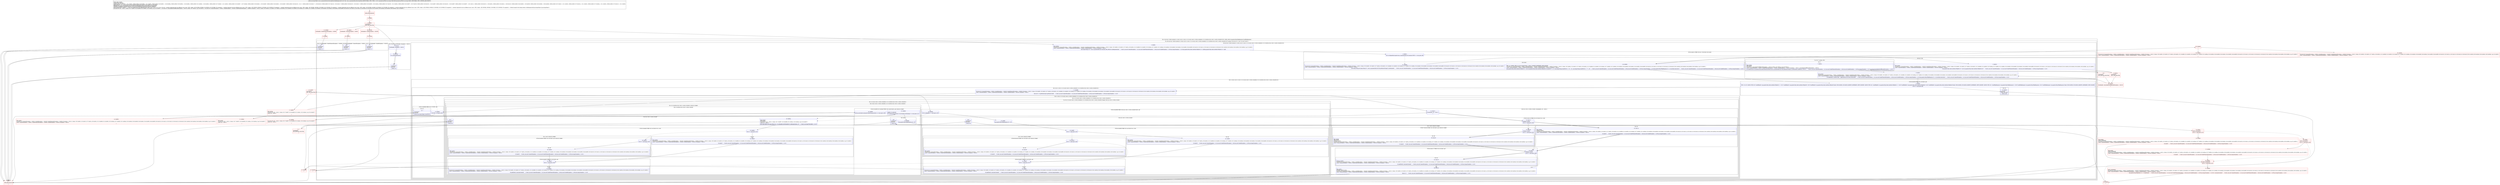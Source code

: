 digraph "CFG forcom.uc.paymentsdk.network.ApiTask.doInBackground([Ljava\/lang\/Void;)Ljava\/lang\/Object;" {
subgraph cluster_Region_1686203257 {
label = "R(1:(3:3|(3:5|(1:7)|8)(2:61|64)|(2:(1:10)|(2:12|(2:(1:15)|(1:(1:(2:(4:42|(1:44)(1:(1:50))|(1:46)|48)|(1:(2:(2:23|29)|(4:32|(1:34)(1:(1:40))|(1:36)|38))))))))))) | DECL_VAR: org.apache.http.HttpResponse localHttpResponse\l";
node [shape=record,color=blue];
subgraph cluster_TryCatchRegion_117023199 {
label = "Try: R(3:3|(3:5|(1:7)|8)(2:61|64)|(2:(1:10)|(2:12|(2:(1:15)|(1:(1:(2:(4:42|(1:44)(1:(1:50))|(1:46)|48)|(1:(2:(2:23|29)|(4:32|(1:34)(1:(1:40))|(1:36)|38)))))))))) catches: R(1:68), R(1:71), R(1:74), R(3:75|76|77)";
node [shape=record,color=blue];
subgraph cluster_Region_1333707654 {
label = "R(3:3|(3:5|(1:7)|8)(2:61|64)|(2:(1:10)|(2:12|(2:(1:15)|(1:(1:(2:(4:42|(1:44)(1:(1:50))|(1:46)|48)|(1:(2:(2:23|29)|(4:32|(1:34)(1:(1:40))|(1:36)|38))))))))))";
node [shape=record,color=blue];
Node_3 [shape=record,label="{3\:\ 0x0001|TRY_ENTER\lTryCatch #4 \{ConnectException \-\> 0x00c2, SocketException \-\> 0x0109, SocketTimeoutException \-\> 0x00e9, Exception \-\> 0x0121, blocks: (B:3:0x0001, B:5:0x0013, B:7:0x001e, B:8:0x002c, B:12:0x0086, B:14:0x0092, B:25:0x00ae, B:27:0x00b3, B:31:0x00be, B:34:0x00d4, B:36:0x00d9, B:40:0x00e5, B:44:0x00f4, B:46:0x00f9, B:50:0x0105, B:53:0x0114, B:55:0x0119, B:56:0x0120, B:58:0x012f, B:61:0x003d, B:63:0x004d, B:64:0x0064, B:65:0x006e), top: B:2:0x0001 \}\lCatch: ConnectException \-\> 0x00c2, SocketTimeoutException \-\> 0x00e9, SocketException \-\> 0x0109, Exception \-\> 0x0121\l|ljava.lang.String r10 = com.uc.paymentsdk.util.Constants.API_URLS[r14.mReuqestAction]     \/\/ Catch: java.net.ConnectException \-\> Lc2 java.net.SocketTimeoutException \-\> Le9 java.net.SocketException \-\> L109 java.lang.Exception \-\> L121lorg.apache.http.client.methods.HttpPost r4 = nulllorg.apache.http.client.methods.HttpGet r3 = nulll}"];
subgraph cluster_IfRegion_2036517177 {
label = "IF [B:4:0x0011] THEN: R(3:5|(1:7)|8) ELSE: R(2:61|64)";
node [shape=record,color=blue];
Node_4 [shape=record,label="{4\:\ 0x0011|lif (r14.httpmethod.equals(com.uc.paymentsdk.util.Constants.POST) == true) goto L90l}"];
subgraph cluster_Region_952730651 {
label = "R(3:5|(1:7)|8)";
node [shape=record,color=blue];
Node_5 [shape=record,label="{5\:\ 0x0013|TRY_LEAVE\lTryCatch #4 \{ConnectException \-\> 0x00c2, SocketException \-\> 0x0109, SocketTimeoutException \-\> 0x00e9, Exception \-\> 0x0121, blocks: (B:3:0x0001, B:5:0x0013, B:7:0x001e, B:8:0x002c, B:12:0x0086, B:14:0x0092, B:25:0x00ae, B:27:0x00b3, B:31:0x00be, B:34:0x00d4, B:36:0x00d9, B:40:0x00e5, B:44:0x00f4, B:46:0x00f9, B:50:0x0105, B:53:0x0114, B:55:0x0119, B:56:0x0120, B:58:0x012f, B:61:0x003d, B:63:0x004d, B:64:0x0064, B:65:0x006e), top: B:2:0x0001 \}\lCatch: ConnectException \-\> 0x00c2, SocketTimeoutException \-\> 0x00e9, SocketException \-\> 0x0109, Exception \-\> 0x0121\l|lorg.apache.http.client.methods.HttpPost r4 = new org.apache.http.client.methods.HttpPost(r10)     \/\/ Catch: java.net.ConnectException \-\> Lc2 java.net.SocketTimeoutException \-\> Le9 java.net.SocketException \-\> L109 java.lang.Exception \-\> L121l}"];
subgraph cluster_TryCatchRegion_787956880 {
label = "Try: R(1:7) catches: R(0)";
node [shape=record,color=blue];
subgraph cluster_Region_41118793 {
label = "R(1:7)";
node [shape=record,color=blue];
Node_7 [shape=record,label="{7\:\ 0x001e|TRY_ENTER\lTRY_LEAVE\lTryCatch #1 \{ArrayIndexOutOfBoundsException \-\> 0x0133, blocks: (B:7:0x001e), top: B:6:0x001e \}\lCatch: ConnectException \-\> 0x00c2, SocketTimeoutException \-\> 0x00e9, SocketException \-\> 0x0109, Exception \-\> 0x0121, ArrayIndexOutOfBoundsException \-\> 0x0133\l|lr4.setEntity(new org.apache.http.entity.ByteArrayEntity(com.uc.paymentsdk.util.Utils.getQueryString(r14.mParameter).getBytes(\"UTF\-8\")))     \/\/ Catch: java.net.ConnectException \-\> Lc2 java.net.SocketTimeoutException \-\> Le9 java.net.SocketException \-\> L109 java.lang.Exception \-\> L121 java.lang.ArrayIndexOutOfBoundsException \-\> L133l}"];
}
subgraph cluster_Region_1103243412 {
label = "R(0) | ExcHandler: ArrayIndexOutOfBoundsException \-\> 0x0133\l";
node [shape=record,color=blue];
}
}
Node_8 [shape=record,label="{8\:\ 0x002c|TRY_ENTER\lTryCatch #4 \{ConnectException \-\> 0x00c2, SocketException \-\> 0x0109, SocketTimeoutException \-\> 0x00e9, Exception \-\> 0x0121, blocks: (B:3:0x0001, B:5:0x0013, B:7:0x001e, B:8:0x002c, B:12:0x0086, B:14:0x0092, B:25:0x00ae, B:27:0x00b3, B:31:0x00be, B:34:0x00d4, B:36:0x00d9, B:40:0x00e5, B:44:0x00f4, B:46:0x00f9, B:50:0x0105, B:53:0x0114, B:55:0x0119, B:56:0x0120, B:58:0x012f, B:61:0x003d, B:63:0x004d, B:64:0x0064, B:65:0x006e), top: B:2:0x0001 \}\lCatch: ConnectException \-\> 0x00c2, SocketTimeoutException \-\> 0x00e9, SocketException \-\> 0x0109, Exception \-\> 0x0121\l|lr4.addHeader(\"Content\-Type\", \"application\/x\-www\-form\-urlencoded\")     \/\/ Catch: java.net.ConnectException \-\> Lc2 java.net.SocketTimeoutException \-\> Le9 java.net.SocketException \-\> L109 java.lang.Exception \-\> L121lorg.apache.http.HttpResponse r5 = r14.mClient.execute(r4)     \/\/ Catch: java.net.ConnectException \-\> Lc2 java.net.SocketTimeoutException \-\> Le9 java.net.SocketException \-\> L109 java.lang.Exception \-\> L121l}"];
}
subgraph cluster_Region_163249339 {
label = "R(2:61|64)";
node [shape=record,color=blue];
Node_61 [shape=record,label="{61\:\ 0x003d|TryCatch #4 \{ConnectException \-\> 0x00c2, SocketException \-\> 0x0109, SocketTimeoutException \-\> 0x00e9, Exception \-\> 0x0121, blocks: (B:3:0x0001, B:5:0x0013, B:7:0x001e, B:8:0x002c, B:12:0x0086, B:14:0x0092, B:25:0x00ae, B:27:0x00b3, B:31:0x00be, B:34:0x00d4, B:36:0x00d9, B:40:0x00e5, B:44:0x00f4, B:46:0x00f9, B:50:0x0105, B:53:0x0114, B:55:0x0119, B:56:0x0120, B:58:0x012f, B:61:0x003d, B:63:0x004d, B:64:0x0064, B:65:0x006e), top: B:2:0x0001 \}\lCatch: ConnectException \-\> 0x00c2, SocketTimeoutException \-\> 0x00e9, SocketException \-\> 0x0109, Exception \-\> 0x0121\l|ljava.lang.String java.lang.String r9 = com.uc.paymentsdk.util.Utils.getQueryString(r14.mParameter)     \/\/ Catch: java.net.ConnectException \-\> Lc2 java.net.SocketTimeoutException \-\> Le9 java.net.SocketException \-\> L109 java.lang.Exception \-\> L121l}"];
Node_64 [shape=record,label="{64\:\ 0x0064|PHI: r11l  0x0064: PHI (r11v19 java.lang.String) =  binds: [] A[DONT_GENERATE, DONT_INLINE]\lTryCatch #4 \{ConnectException \-\> 0x00c2, SocketException \-\> 0x0109, SocketTimeoutException \-\> 0x00e9, Exception \-\> 0x0121, blocks: (B:3:0x0001, B:5:0x0013, B:7:0x001e, B:8:0x002c, B:12:0x0086, B:14:0x0092, B:25:0x00ae, B:27:0x00b3, B:31:0x00be, B:34:0x00d4, B:36:0x00d9, B:40:0x00e5, B:44:0x00f4, B:46:0x00f9, B:50:0x0105, B:53:0x0114, B:55:0x0119, B:56:0x0120, B:58:0x012f, B:61:0x003d, B:63:0x004d, B:64:0x0064, B:65:0x006e), top: B:2:0x0001 \}\lCatch: ConnectException \-\> 0x00c2, SocketTimeoutException \-\> 0x00e9, SocketException \-\> 0x0109, Exception \-\> 0x0121\l|lorg.apache.http.client.methods.HttpGet r3 = new org.apache.http.client.methods.HttpGet(r10.indexOf(\"?\") \> 0 ? java.lang.String.valueOf(r10) + \"&\" + r9 : java.lang.String.valueOf(r10) + \"?\" + r9)     \/\/ Catch: java.net.ConnectException \-\> Lc2 java.net.SocketTimeoutException \-\> Le9 java.net.SocketException \-\> L109 java.lang.Exception \-\> L121lorg.apache.http.HttpResponse r5 = r14.mClient.execute(r3)     \/\/ Catch: java.net.ConnectException \-\> Lc2 java.net.SocketTimeoutException \-\> Le9 java.net.SocketException \-\> L109 java.lang.Exception \-\> L121l}"];
}
}
subgraph cluster_Region_176066090 {
label = "R(2:(1:10)|(2:12|(2:(1:15)|(1:(1:(2:(4:42|(1:44)(1:(1:50))|(1:46)|48)|(1:(2:(2:23|29)|(4:32|(1:34)(1:(1:40))|(1:36)|38)))))))))";
node [shape=record,color=blue];
subgraph cluster_IfRegion_1706730845 {
label = "IF [B:9:0x0039] THEN: R(1:10) ELSE: null";
node [shape=record,color=blue];
Node_9 [shape=record,label="{9\:\ 0x0039|PHI: r3 r4 r5l  0x0039: PHI (r3v2 'localHttpGet' org.apache.http.client.methods.HttpGet) = l  (r3v1 'localHttpGet' org.apache.http.client.methods.HttpGet)l  (r3v0 'localHttpGet' org.apache.http.client.methods.HttpGet)l binds: [B:64:0x0064, B:8:0x002c] A[DONT_GENERATE, DONT_INLINE]l  0x0039: PHI (r4v1 'localHttpPost' org.apache.http.client.methods.HttpPost) = l  (r4v0 'localHttpPost' org.apache.http.client.methods.HttpPost)l  (r4v2 'localHttpPost' org.apache.http.client.methods.HttpPost)l binds: [B:64:0x0064, B:8:0x002c] A[DONT_GENERATE, DONT_INLINE]l  0x0039: PHI (r5v1 'localHttpResponse' org.apache.http.HttpResponse) = (r5v0 'localHttpResponse' org.apache.http.HttpResponse), (r5v2 'localHttpResponse' org.apache.http.HttpResponse) binds: [B:64:0x0064, B:8:0x002c] A[DONT_GENERATE, DONT_INLINE]\l|lif (r5 == null) goto L94l}"];
subgraph cluster_Region_1904062142 {
label = "R(1:10)";
node [shape=record,color=blue];
Node_10 [shape=record,label="{10\:\ 0x003b|RETURN\lORIG_RETURN\l|lreturn nulll}"];
}
}
subgraph cluster_Region_1521611809 {
label = "R(2:12|(2:(1:15)|(1:(1:(2:(4:42|(1:44)(1:(1:50))|(1:46)|48)|(1:(2:(2:23|29)|(4:32|(1:34)(1:(1:40))|(1:36)|38))))))))";
node [shape=record,color=blue];
Node_12 [shape=record,label="{12\:\ 0x0086|TryCatch #4 \{ConnectException \-\> 0x00c2, SocketException \-\> 0x0109, SocketTimeoutException \-\> 0x00e9, Exception \-\> 0x0121, blocks: (B:3:0x0001, B:5:0x0013, B:7:0x001e, B:8:0x002c, B:12:0x0086, B:14:0x0092, B:25:0x00ae, B:27:0x00b3, B:31:0x00be, B:34:0x00d4, B:36:0x00d9, B:40:0x00e5, B:44:0x00f4, B:46:0x00f9, B:50:0x0105, B:53:0x0114, B:55:0x0119, B:56:0x0120, B:58:0x012f, B:61:0x003d, B:63:0x004d, B:64:0x0064, B:65:0x006e), top: B:2:0x0001 \}\lCatch: ConnectException \-\> 0x00c2, SocketTimeoutException \-\> 0x00e9, SocketException \-\> 0x0109, Exception \-\> 0x0121\l|lint int r0 = r5.getStatusLine().getStatusCode()     \/\/ Catch: java.net.ConnectException \-\> Lc2 java.net.SocketTimeoutException \-\> Le9 java.net.SocketException \-\> L109 java.lang.Exception \-\> L121l}"];
subgraph cluster_Region_564903565 {
label = "R(2:(1:15)|(1:(1:(2:(4:42|(1:44)(1:(1:50))|(1:46)|48)|(1:(2:(2:23|29)|(4:32|(1:34)(1:(1:40))|(1:36)|38)))))))";
node [shape=record,color=blue];
subgraph cluster_IfRegion_77346028 {
label = "IF [B:13:0x0090] THEN: R(1:15) ELSE: null";
node [shape=record,color=blue];
Node_13 [shape=record,label="{13\:\ 0x0090|lif (200 != r0) goto L103l}"];
subgraph cluster_Region_1920798033 {
label = "R(1:15)";
node [shape=record,color=blue];
Node_15 [shape=record,label="{15\:\ ?|SYNTHETIC\lRETURN\l|lreturn java.lang.Integer.valueOf(r0)l}"];
}
}
subgraph cluster_Region_1599765324 {
label = "R(1:(1:(2:(4:42|(1:44)(1:(1:50))|(1:46)|48)|(1:(2:(2:23|29)|(4:32|(1:34)(1:(1:40))|(1:36)|38))))))";
node [shape=record,color=blue];
subgraph cluster_TryCatchRegion_1878699447 {
label = "Try: R(1:(2:(4:42|(1:44)(1:(1:50))|(1:46)|48)|(1:(2:(2:23|29)|(4:32|(1:34)(1:(1:40))|(1:36)|38))))) finally: R(4:51|(1:53)(1:(1:58))|(1:55)|56)";
node [shape=record,color=blue];
subgraph cluster_Region_1945040552 {
label = "R(1:(2:(4:42|(1:44)(1:(1:50))|(1:46)|48)|(1:(2:(2:23|29)|(4:32|(1:34)(1:(1:40))|(1:36)|38)))))";
node [shape=record,color=blue];
subgraph cluster_Region_256733582 {
label = "R(2:(4:42|(1:44)(1:(1:50))|(1:46)|48)|(1:(2:(2:23|29)|(4:32|(1:34)(1:(1:40))|(1:36)|38))))";
node [shape=record,color=blue];
subgraph cluster_IfRegion_54655792 {
label = "IF [B:18:0x0099] THEN: R(4:42|(1:44)(1:(1:50))|(1:46)|48) ELSE: null";
node [shape=record,color=blue];
Node_18 [shape=record,label="{18\:\ 0x0099|lif (r14.mHandler == null) goto L133l}"];
subgraph cluster_Region_552277501 {
label = "R(4:42|(1:44)(1:(1:50))|(1:46)|48)";
node [shape=record,color=blue];
Node_42 [shape=record,label="{42\:\ 0x00f1|lorg.apache.http.HttpResponse r6 = r5l}"];
subgraph cluster_IfRegion_879826286 {
label = "IF [B:43:0x00f2] THEN: R(1:44) ELSE: R(1:(1:50))";
node [shape=record,color=blue];
Node_43 [shape=record,label="{43\:\ 0x00f2|lif (r4 != null) goto L135l}"];
subgraph cluster_Region_220889749 {
label = "R(1:44)";
node [shape=record,color=blue];
Node_44 [shape=record,label="{44\:\ 0x00f4|TRY_ENTER\lTryCatch #4 \{ConnectException \-\> 0x00c2, SocketException \-\> 0x0109, SocketTimeoutException \-\> 0x00e9, Exception \-\> 0x0121, blocks: (B:3:0x0001, B:5:0x0013, B:7:0x001e, B:8:0x002c, B:12:0x0086, B:14:0x0092, B:25:0x00ae, B:27:0x00b3, B:31:0x00be, B:34:0x00d4, B:36:0x00d9, B:40:0x00e5, B:44:0x00f4, B:46:0x00f9, B:50:0x0105, B:53:0x0114, B:55:0x0119, B:56:0x0120, B:58:0x012f, B:61:0x003d, B:63:0x004d, B:64:0x0064, B:65:0x006e), top: B:2:0x0001 \}\lCatch: ConnectException \-\> 0x00c2, SocketTimeoutException \-\> 0x00e9, SocketException \-\> 0x0109, Exception \-\> 0x0121\l|lr4.abort()     \/\/ Catch: java.net.ConnectException \-\> Lc2 java.net.SocketTimeoutException \-\> Le9 java.net.SocketException \-\> L109 java.lang.Exception \-\> L121l}"];
}
subgraph cluster_Region_963410426 {
label = "R(1:(1:50)) | ELSE_IF_CHAIN\l";
node [shape=record,color=blue];
subgraph cluster_IfRegion_390495851 {
label = "IF [B:49:0x0103] THEN: R(1:50) ELSE: null | ELSE_IF_CHAIN\l";
node [shape=record,color=blue];
Node_49 [shape=record,label="{49\:\ 0x0103|lif (r3 != null) goto L140l}"];
subgraph cluster_Region_188978241 {
label = "R(1:50)";
node [shape=record,color=blue];
Node_50 [shape=record,label="{50\:\ 0x0105|TRY_LEAVE\lTryCatch #4 \{ConnectException \-\> 0x00c2, SocketException \-\> 0x0109, SocketTimeoutException \-\> 0x00e9, Exception \-\> 0x0121, blocks: (B:3:0x0001, B:5:0x0013, B:7:0x001e, B:8:0x002c, B:12:0x0086, B:14:0x0092, B:25:0x00ae, B:27:0x00b3, B:31:0x00be, B:34:0x00d4, B:36:0x00d9, B:40:0x00e5, B:44:0x00f4, B:46:0x00f9, B:50:0x0105, B:53:0x0114, B:55:0x0119, B:56:0x0120, B:58:0x012f, B:61:0x003d, B:63:0x004d, B:64:0x0064, B:65:0x006e), top: B:2:0x0001 \}\lCatch: ConnectException \-\> 0x00c2, SocketTimeoutException \-\> 0x00e9, SocketException \-\> 0x0109, Exception \-\> 0x0121\l|lr3.abort()     \/\/ Catch: java.net.ConnectException \-\> Lc2 java.net.SocketTimeoutException \-\> Le9 java.net.SocketException \-\> L109 java.lang.Exception \-\> L121l}"];
}
}
}
}
subgraph cluster_IfRegion_1026786249 {
label = "IF [B:45:0x00f7] THEN: R(1:46) ELSE: null";
node [shape=record,color=blue];
Node_45 [shape=record,label="{45\:\ 0x00f7|lif (r5 != null) goto L137l}"];
subgraph cluster_Region_1494635744 {
label = "R(1:46)";
node [shape=record,color=blue];
Node_46 [shape=record,label="{46\:\ 0x00f9|TryCatch #4 \{ConnectException \-\> 0x00c2, SocketException \-\> 0x0109, SocketTimeoutException \-\> 0x00e9, Exception \-\> 0x0121, blocks: (B:3:0x0001, B:5:0x0013, B:7:0x001e, B:8:0x002c, B:12:0x0086, B:14:0x0092, B:25:0x00ae, B:27:0x00b3, B:31:0x00be, B:34:0x00d4, B:36:0x00d9, B:40:0x00e5, B:44:0x00f4, B:46:0x00f9, B:50:0x0105, B:53:0x0114, B:55:0x0119, B:56:0x0120, B:58:0x012f, B:61:0x003d, B:63:0x004d, B:64:0x0064, B:65:0x006e), top: B:2:0x0001 \}\lCatch: ConnectException \-\> 0x00c2, SocketTimeoutException \-\> 0x00e9, SocketException \-\> 0x0109, Exception \-\> 0x0121\l|lr5.getEntity().consumeContent()     \/\/ Catch: java.net.ConnectException \-\> Lc2 java.net.SocketTimeoutException \-\> Le9 java.net.SocketException \-\> L109 java.lang.Exception \-\> L121l}"];
}
}
Node_48 [shape=record,label="{48\:\ ?|SYNTHETIC\lRETURN\l|lreturn r6l}"];
}
}
subgraph cluster_Region_1434631305 {
label = "R(1:(2:(2:23|29)|(4:32|(1:34)(1:(1:40))|(1:36)|38))) | ELSE_IF_CHAIN\l";
node [shape=record,color=blue];
subgraph cluster_Region_268156010 {
label = "R(2:(2:23|29)|(4:32|(1:34)(1:(1:40))|(1:36)|38))";
node [shape=record,color=blue];
subgraph cluster_IfRegion_787958679 {
label = "IF [B:20:0x009f, B:22:0x00a9] THEN: R(2:23|29) ELSE: null | ELSE_IF_CHAIN\l";
node [shape=record,color=blue];
Node_20 [shape=record,label="{20\:\ 0x009f|lif ((r14.mContext instanceof android.app.Activity) == true) goto L109l}"];
Node_22 [shape=record,label="{22\:\ 0x00a9|ADDED_TO_REGION\l|lif (((android.app.Activity) r14.mContext).isFinishing() == true) goto L111l}"];
subgraph cluster_Region_275811360 {
label = "R(2:23|29)";
node [shape=record,color=blue];
Node_23 [shape=record,label="{23\:\ 0x00ab|lorg.apache.http.HttpResponse r6 = r5l}"];
Node_29 [shape=record,label="{29\:\ ?|SYNTHETIC\lRETURN\l|lreturn r6l}"];
}
}
subgraph cluster_Region_1966009661 {
label = "R(4:32|(1:34)(1:(1:40))|(1:36)|38)";
node [shape=record,color=blue];
Node_32 [shape=record,label="{32\:\ 0x00ca|TRY_ENTER\lTRY_LEAVE\lTryCatch #0 \{all \-\> 0x0111, blocks: (B:17:0x0097, B:19:0x009b, B:21:0x00a1, B:32:0x00ca), top: B:16:0x0097 \}\lCatch: all \-\> 0x0111\l|ljava.lang.Object java.lang.Object r6 = r14.mHandler.onPreHandle(r14.mReuqestAction, r5)     \/\/ Catch: java.lang.Throwable \-\> L111l}"];
subgraph cluster_IfRegion_2042050167 {
label = "IF [B:33:0x00d2] THEN: R(1:34) ELSE: R(1:(1:40))";
node [shape=record,color=blue];
Node_33 [shape=record,label="{33\:\ 0x00d2|lif (r4 != null) goto L124l}"];
subgraph cluster_Region_666256094 {
label = "R(1:34)";
node [shape=record,color=blue];
Node_34 [shape=record,label="{34\:\ 0x00d4|TRY_ENTER\lTryCatch #4 \{ConnectException \-\> 0x00c2, SocketException \-\> 0x0109, SocketTimeoutException \-\> 0x00e9, Exception \-\> 0x0121, blocks: (B:3:0x0001, B:5:0x0013, B:7:0x001e, B:8:0x002c, B:12:0x0086, B:14:0x0092, B:25:0x00ae, B:27:0x00b3, B:31:0x00be, B:34:0x00d4, B:36:0x00d9, B:40:0x00e5, B:44:0x00f4, B:46:0x00f9, B:50:0x0105, B:53:0x0114, B:55:0x0119, B:56:0x0120, B:58:0x012f, B:61:0x003d, B:63:0x004d, B:64:0x0064, B:65:0x006e), top: B:2:0x0001 \}\lCatch: ConnectException \-\> 0x00c2, SocketTimeoutException \-\> 0x00e9, SocketException \-\> 0x0109, Exception \-\> 0x0121\l|lr4.abort()     \/\/ Catch: java.net.ConnectException \-\> Lc2 java.net.SocketTimeoutException \-\> Le9 java.net.SocketException \-\> L109 java.lang.Exception \-\> L121l}"];
}
subgraph cluster_Region_1169013757 {
label = "R(1:(1:40)) | ELSE_IF_CHAIN\l";
node [shape=record,color=blue];
subgraph cluster_IfRegion_1987971841 {
label = "IF [B:39:0x00e3] THEN: R(1:40) ELSE: null | ELSE_IF_CHAIN\l";
node [shape=record,color=blue];
Node_39 [shape=record,label="{39\:\ 0x00e3|lif (r3 != null) goto L129l}"];
subgraph cluster_Region_1878401187 {
label = "R(1:40)";
node [shape=record,color=blue];
Node_40 [shape=record,label="{40\:\ 0x00e5|TRY_LEAVE\lTryCatch #4 \{ConnectException \-\> 0x00c2, SocketException \-\> 0x0109, SocketTimeoutException \-\> 0x00e9, Exception \-\> 0x0121, blocks: (B:3:0x0001, B:5:0x0013, B:7:0x001e, B:8:0x002c, B:12:0x0086, B:14:0x0092, B:25:0x00ae, B:27:0x00b3, B:31:0x00be, B:34:0x00d4, B:36:0x00d9, B:40:0x00e5, B:44:0x00f4, B:46:0x00f9, B:50:0x0105, B:53:0x0114, B:55:0x0119, B:56:0x0120, B:58:0x012f, B:61:0x003d, B:63:0x004d, B:64:0x0064, B:65:0x006e), top: B:2:0x0001 \}\lCatch: ConnectException \-\> 0x00c2, SocketTimeoutException \-\> 0x00e9, SocketException \-\> 0x0109, Exception \-\> 0x0121\l|lr3.abort()     \/\/ Catch: java.net.ConnectException \-\> Lc2 java.net.SocketTimeoutException \-\> Le9 java.net.SocketException \-\> L109 java.lang.Exception \-\> L121l}"];
}
}
}
}
subgraph cluster_IfRegion_93004085 {
label = "IF [B:35:0x00d7] THEN: R(1:36) ELSE: null";
node [shape=record,color=blue];
Node_35 [shape=record,label="{35\:\ 0x00d7|lif (r5 != null) goto L126l}"];
subgraph cluster_Region_1472320770 {
label = "R(1:36)";
node [shape=record,color=blue];
Node_36 [shape=record,label="{36\:\ 0x00d9|TryCatch #4 \{ConnectException \-\> 0x00c2, SocketException \-\> 0x0109, SocketTimeoutException \-\> 0x00e9, Exception \-\> 0x0121, blocks: (B:3:0x0001, B:5:0x0013, B:7:0x001e, B:8:0x002c, B:12:0x0086, B:14:0x0092, B:25:0x00ae, B:27:0x00b3, B:31:0x00be, B:34:0x00d4, B:36:0x00d9, B:40:0x00e5, B:44:0x00f4, B:46:0x00f9, B:50:0x0105, B:53:0x0114, B:55:0x0119, B:56:0x0120, B:58:0x012f, B:61:0x003d, B:63:0x004d, B:64:0x0064, B:65:0x006e), top: B:2:0x0001 \}\lCatch: ConnectException \-\> 0x00c2, SocketTimeoutException \-\> 0x00e9, SocketException \-\> 0x0109, Exception \-\> 0x0121\l|lr5.getEntity().consumeContent()     \/\/ Catch: java.net.ConnectException \-\> Lc2 java.net.SocketTimeoutException \-\> Le9 java.net.SocketException \-\> L109 java.lang.Exception \-\> L121l}"];
}
}
Node_38 [shape=record,label="{38\:\ ?|SYNTHETIC\lRETURN\l|lreturn r6l}"];
}
}
}
}
}
subgraph cluster_Region_1132365726 {
label = "R(4:51|(1:53)(1:(1:58))|(1:55)|56) | ExcHandler: all \-\> 0x0111\l";
node [shape=record,color=blue];
Node_51 [shape=record,label="{51\:\ 0x0111|ExcHandler: all \-\> 0x0111\l|l}"];
subgraph cluster_IfRegion_466680099 {
label = "IF [B:52:0x0112] THEN: R(1:53) ELSE: R(1:(1:58))";
node [shape=record,color=blue];
Node_52 [shape=record,label="{52\:\ 0x0112|FINALLY_INSNS\l|lif (r4 != null) goto L146l}"];
subgraph cluster_Region_1119354598 {
label = "R(1:53)";
node [shape=record,color=blue];
Node_53 [shape=record,label="{53\:\ 0x0114|TRY_ENTER\lFINALLY_INSNS\lTryCatch #4 \{ConnectException \-\> 0x00c2, SocketException \-\> 0x0109, SocketTimeoutException \-\> 0x00e9, Exception \-\> 0x0121, blocks: (B:3:0x0001, B:5:0x0013, B:7:0x001e, B:8:0x002c, B:12:0x0086, B:14:0x0092, B:25:0x00ae, B:27:0x00b3, B:31:0x00be, B:34:0x00d4, B:36:0x00d9, B:40:0x00e5, B:44:0x00f4, B:46:0x00f9, B:50:0x0105, B:53:0x0114, B:55:0x0119, B:56:0x0120, B:58:0x012f, B:61:0x003d, B:63:0x004d, B:64:0x0064, B:65:0x006e), top: B:2:0x0001 \}\lCatch: ConnectException \-\> 0x00c2, SocketTimeoutException \-\> 0x00e9, SocketException \-\> 0x0109, Exception \-\> 0x0121\l|lr4.abort()     \/\/ Catch: java.net.ConnectException \-\> Lc2 java.net.SocketTimeoutException \-\> Le9 java.net.SocketException \-\> L109 java.lang.Exception \-\> L121l}"];
}
subgraph cluster_Region_1797566047 {
label = "R(1:(1:58)) | ELSE_IF_CHAIN\l";
node [shape=record,color=blue];
subgraph cluster_IfRegion_1273478672 {
label = "IF [B:57:0x012d] THEN: R(1:58) ELSE: null | ELSE_IF_CHAIN\l";
node [shape=record,color=blue];
Node_57 [shape=record,label="{57\:\ 0x012d|FINALLY_INSNS\l|lif (r3 != null) goto L153l}"];
subgraph cluster_Region_1553062577 {
label = "R(1:58)";
node [shape=record,color=blue];
Node_58 [shape=record,label="{58\:\ 0x012f|TRY_ENTER\lTRY_LEAVE\lFINALLY_INSNS\lTryCatch #4 \{ConnectException \-\> 0x00c2, SocketException \-\> 0x0109, SocketTimeoutException \-\> 0x00e9, Exception \-\> 0x0121, blocks: (B:3:0x0001, B:5:0x0013, B:7:0x001e, B:8:0x002c, B:12:0x0086, B:14:0x0092, B:25:0x00ae, B:27:0x00b3, B:31:0x00be, B:34:0x00d4, B:36:0x00d9, B:40:0x00e5, B:44:0x00f4, B:46:0x00f9, B:50:0x0105, B:53:0x0114, B:55:0x0119, B:56:0x0120, B:58:0x012f, B:61:0x003d, B:63:0x004d, B:64:0x0064, B:65:0x006e), top: B:2:0x0001 \}\lCatch: ConnectException \-\> 0x00c2, SocketTimeoutException \-\> 0x00e9, SocketException \-\> 0x0109, Exception \-\> 0x0121\l|lr3.abort()     \/\/ Catch: java.net.ConnectException \-\> Lc2 java.net.SocketTimeoutException \-\> Le9 java.net.SocketException \-\> L109 java.lang.Exception \-\> L121l}"];
}
}
}
}
subgraph cluster_IfRegion_939174023 {
label = "IF [B:54:0x0117] THEN: R(1:55) ELSE: null";
node [shape=record,color=blue];
Node_54 [shape=record,label="{54\:\ 0x0117|FINALLY_INSNS\l|lif (r5 != null) goto L148l}"];
subgraph cluster_Region_1858732735 {
label = "R(1:55)";
node [shape=record,color=blue];
Node_55 [shape=record,label="{55\:\ 0x0119|FINALLY_INSNS\lTryCatch #4 \{ConnectException \-\> 0x00c2, SocketException \-\> 0x0109, SocketTimeoutException \-\> 0x00e9, Exception \-\> 0x0121, blocks: (B:3:0x0001, B:5:0x0013, B:7:0x001e, B:8:0x002c, B:12:0x0086, B:14:0x0092, B:25:0x00ae, B:27:0x00b3, B:31:0x00be, B:34:0x00d4, B:36:0x00d9, B:40:0x00e5, B:44:0x00f4, B:46:0x00f9, B:50:0x0105, B:53:0x0114, B:55:0x0119, B:56:0x0120, B:58:0x012f, B:61:0x003d, B:63:0x004d, B:64:0x0064, B:65:0x006e), top: B:2:0x0001 \}\lCatch: ConnectException \-\> 0x00c2, SocketTimeoutException \-\> 0x00e9, SocketException \-\> 0x0109, Exception \-\> 0x0121\l|lr5.getEntity().consumeContent()     \/\/ Catch: java.net.ConnectException \-\> Lc2 java.net.SocketTimeoutException \-\> Le9 java.net.SocketException \-\> L109 java.lang.Exception \-\> L121l}"];
}
}
Node_56 [shape=record,label="{56\:\ 0x0120|TRY_LEAVE\lIGNORE_THROW_SPLIT\lTryCatch #4 \{ConnectException \-\> 0x00c2, SocketException \-\> 0x0109, SocketTimeoutException \-\> 0x00e9, Exception \-\> 0x0121, blocks: (B:3:0x0001, B:5:0x0013, B:7:0x001e, B:8:0x002c, B:12:0x0086, B:14:0x0092, B:25:0x00ae, B:27:0x00b3, B:31:0x00be, B:34:0x00d4, B:36:0x00d9, B:40:0x00e5, B:44:0x00f4, B:46:0x00f9, B:50:0x0105, B:53:0x0114, B:55:0x0119, B:56:0x0120, B:58:0x012f, B:61:0x003d, B:63:0x004d, B:64:0x0064, B:65:0x006e), top: B:2:0x0001 \}\lCatch: ConnectException \-\> 0x00c2, SocketTimeoutException \-\> 0x00e9, SocketException \-\> 0x0109, Exception \-\> 0x0121\l|lthrow r11     \/\/ Catch: java.net.ConnectException \-\> Lc2 java.net.SocketTimeoutException \-\> Le9 java.net.SocketException \-\> L109 java.lang.Exception \-\> L121l}"];
}
}
}
}
}
}
}
subgraph cluster_Region_1497315983 {
label = "R(1:68) | ExcHandler: ConnectException \-\> 0x00c2\l";
node [shape=record,color=blue];
Node_68 [shape=record,label="{68\:\ ?|SYNTHETIC\lRETURN\l|lreturn \-1l}"];
}
subgraph cluster_Region_388440481 {
label = "R(1:71) | ExcHandler: SocketException \-\> 0x0109\l";
node [shape=record,color=blue];
Node_71 [shape=record,label="{71\:\ ?|SYNTHETIC\lRETURN\l|lreturn \-1l}"];
}
subgraph cluster_Region_1971002706 {
label = "R(1:74) | ExcHandler: SocketTimeoutException \-\> 0x00e9\l";
node [shape=record,color=blue];
Node_74 [shape=record,label="{74\:\ ?|SYNTHETIC\lRETURN\l|lreturn \-1l}"];
}
subgraph cluster_Region_1268397752 {
label = "R(3:75|76|77) | ExcHandler: Exception \-\> 0x0121\l";
node [shape=record,color=blue];
Node_75 [shape=record,label="{75\:\ 0x0121|ExcHandler: Exception \-\> 0x0121\l|l}"];
Node_76 [shape=record,label="{76\:\ 0x0122|lr11.printStackTrace()l}"];
Node_77 [shape=record,label="{77\:\ ?|SYNTHETIC\lRETURN\l|lreturn \-3l}"];
}
}
}
subgraph cluster_Region_1497315983 {
label = "R(1:68) | ExcHandler: ConnectException \-\> 0x00c2\l";
node [shape=record,color=blue];
Node_68 [shape=record,label="{68\:\ ?|SYNTHETIC\lRETURN\l|lreturn \-1l}"];
}
subgraph cluster_Region_1971002706 {
label = "R(1:74) | ExcHandler: SocketTimeoutException \-\> 0x00e9\l";
node [shape=record,color=blue];
Node_74 [shape=record,label="{74\:\ ?|SYNTHETIC\lRETURN\l|lreturn \-1l}"];
}
subgraph cluster_Region_388440481 {
label = "R(1:71) | ExcHandler: SocketException \-\> 0x0109\l";
node [shape=record,color=blue];
Node_71 [shape=record,label="{71\:\ ?|SYNTHETIC\lRETURN\l|lreturn \-1l}"];
}
subgraph cluster_Region_1268397752 {
label = "R(3:75|76|77) | ExcHandler: Exception \-\> 0x0121\l";
node [shape=record,color=blue];
Node_75 [shape=record,label="{75\:\ 0x0121|ExcHandler: Exception \-\> 0x0121\l|l}"];
Node_76 [shape=record,label="{76\:\ 0x0122|lr11.printStackTrace()l}"];
Node_77 [shape=record,label="{77\:\ ?|SYNTHETIC\lRETURN\l|lreturn \-3l}"];
}
subgraph cluster_Region_1103243412 {
label = "R(0) | ExcHandler: ArrayIndexOutOfBoundsException \-\> 0x0133\l";
node [shape=record,color=blue];
}
subgraph cluster_Region_1132365726 {
label = "R(4:51|(1:53)(1:(1:58))|(1:55)|56) | ExcHandler: all \-\> 0x0111\l";
node [shape=record,color=blue];
Node_51 [shape=record,label="{51\:\ 0x0111|ExcHandler: all \-\> 0x0111\l|l}"];
subgraph cluster_IfRegion_466680099 {
label = "IF [B:52:0x0112] THEN: R(1:53) ELSE: R(1:(1:58))";
node [shape=record,color=blue];
Node_52 [shape=record,label="{52\:\ 0x0112|FINALLY_INSNS\l|lif (r4 != null) goto L146l}"];
subgraph cluster_Region_1119354598 {
label = "R(1:53)";
node [shape=record,color=blue];
Node_53 [shape=record,label="{53\:\ 0x0114|TRY_ENTER\lFINALLY_INSNS\lTryCatch #4 \{ConnectException \-\> 0x00c2, SocketException \-\> 0x0109, SocketTimeoutException \-\> 0x00e9, Exception \-\> 0x0121, blocks: (B:3:0x0001, B:5:0x0013, B:7:0x001e, B:8:0x002c, B:12:0x0086, B:14:0x0092, B:25:0x00ae, B:27:0x00b3, B:31:0x00be, B:34:0x00d4, B:36:0x00d9, B:40:0x00e5, B:44:0x00f4, B:46:0x00f9, B:50:0x0105, B:53:0x0114, B:55:0x0119, B:56:0x0120, B:58:0x012f, B:61:0x003d, B:63:0x004d, B:64:0x0064, B:65:0x006e), top: B:2:0x0001 \}\lCatch: ConnectException \-\> 0x00c2, SocketTimeoutException \-\> 0x00e9, SocketException \-\> 0x0109, Exception \-\> 0x0121\l|lr4.abort()     \/\/ Catch: java.net.ConnectException \-\> Lc2 java.net.SocketTimeoutException \-\> Le9 java.net.SocketException \-\> L109 java.lang.Exception \-\> L121l}"];
}
subgraph cluster_Region_1797566047 {
label = "R(1:(1:58)) | ELSE_IF_CHAIN\l";
node [shape=record,color=blue];
subgraph cluster_IfRegion_1273478672 {
label = "IF [B:57:0x012d] THEN: R(1:58) ELSE: null | ELSE_IF_CHAIN\l";
node [shape=record,color=blue];
Node_57 [shape=record,label="{57\:\ 0x012d|FINALLY_INSNS\l|lif (r3 != null) goto L153l}"];
subgraph cluster_Region_1553062577 {
label = "R(1:58)";
node [shape=record,color=blue];
Node_58 [shape=record,label="{58\:\ 0x012f|TRY_ENTER\lTRY_LEAVE\lFINALLY_INSNS\lTryCatch #4 \{ConnectException \-\> 0x00c2, SocketException \-\> 0x0109, SocketTimeoutException \-\> 0x00e9, Exception \-\> 0x0121, blocks: (B:3:0x0001, B:5:0x0013, B:7:0x001e, B:8:0x002c, B:12:0x0086, B:14:0x0092, B:25:0x00ae, B:27:0x00b3, B:31:0x00be, B:34:0x00d4, B:36:0x00d9, B:40:0x00e5, B:44:0x00f4, B:46:0x00f9, B:50:0x0105, B:53:0x0114, B:55:0x0119, B:56:0x0120, B:58:0x012f, B:61:0x003d, B:63:0x004d, B:64:0x0064, B:65:0x006e), top: B:2:0x0001 \}\lCatch: ConnectException \-\> 0x00c2, SocketTimeoutException \-\> 0x00e9, SocketException \-\> 0x0109, Exception \-\> 0x0121\l|lr3.abort()     \/\/ Catch: java.net.ConnectException \-\> Lc2 java.net.SocketTimeoutException \-\> Le9 java.net.SocketException \-\> L109 java.lang.Exception \-\> L121l}"];
}
}
}
}
subgraph cluster_IfRegion_939174023 {
label = "IF [B:54:0x0117] THEN: R(1:55) ELSE: null";
node [shape=record,color=blue];
Node_54 [shape=record,label="{54\:\ 0x0117|FINALLY_INSNS\l|lif (r5 != null) goto L148l}"];
subgraph cluster_Region_1858732735 {
label = "R(1:55)";
node [shape=record,color=blue];
Node_55 [shape=record,label="{55\:\ 0x0119|FINALLY_INSNS\lTryCatch #4 \{ConnectException \-\> 0x00c2, SocketException \-\> 0x0109, SocketTimeoutException \-\> 0x00e9, Exception \-\> 0x0121, blocks: (B:3:0x0001, B:5:0x0013, B:7:0x001e, B:8:0x002c, B:12:0x0086, B:14:0x0092, B:25:0x00ae, B:27:0x00b3, B:31:0x00be, B:34:0x00d4, B:36:0x00d9, B:40:0x00e5, B:44:0x00f4, B:46:0x00f9, B:50:0x0105, B:53:0x0114, B:55:0x0119, B:56:0x0120, B:58:0x012f, B:61:0x003d, B:63:0x004d, B:64:0x0064, B:65:0x006e), top: B:2:0x0001 \}\lCatch: ConnectException \-\> 0x00c2, SocketTimeoutException \-\> 0x00e9, SocketException \-\> 0x0109, Exception \-\> 0x0121\l|lr5.getEntity().consumeContent()     \/\/ Catch: java.net.ConnectException \-\> Lc2 java.net.SocketTimeoutException \-\> Le9 java.net.SocketException \-\> L109 java.lang.Exception \-\> L121l}"];
}
}
Node_56 [shape=record,label="{56\:\ 0x0120|TRY_LEAVE\lIGNORE_THROW_SPLIT\lTryCatch #4 \{ConnectException \-\> 0x00c2, SocketException \-\> 0x0109, SocketTimeoutException \-\> 0x00e9, Exception \-\> 0x0121, blocks: (B:3:0x0001, B:5:0x0013, B:7:0x001e, B:8:0x002c, B:12:0x0086, B:14:0x0092, B:25:0x00ae, B:27:0x00b3, B:31:0x00be, B:34:0x00d4, B:36:0x00d9, B:40:0x00e5, B:44:0x00f4, B:46:0x00f9, B:50:0x0105, B:53:0x0114, B:55:0x0119, B:56:0x0120, B:58:0x012f, B:61:0x003d, B:63:0x004d, B:64:0x0064, B:65:0x006e), top: B:2:0x0001 \}\lCatch: ConnectException \-\> 0x00c2, SocketTimeoutException \-\> 0x00e9, SocketException \-\> 0x0109, Exception \-\> 0x0121\l|lthrow r11     \/\/ Catch: java.net.ConnectException \-\> Lc2 java.net.SocketTimeoutException \-\> Le9 java.net.SocketException \-\> L109 java.lang.Exception \-\> L121l}"];
}
Node_0 [shape=record,color=red,label="{0\:\ ?|MTH_ENTER_BLOCK\l|l}"];
Node_1 [shape=record,color=red,label="{1\:\ 0x0000|l}"];
Node_2 [shape=record,color=red,label="{2\:\ 0x0001|SYNTHETIC\lEXC_TOP_SPLITTER\l|l}"];
Node_6 [shape=record,color=red,label="{6\:\ 0x001e|SYNTHETIC\lEXC_TOP_SPLITTER\l|l}"];
Node_11 [shape=record,color=red,label="{11\:\ ?|MTH_EXIT_BLOCK\l|l}"];
Node_14 [shape=record,color=red,label="{14\:\ 0x0092|TRY_LEAVE\lTryCatch #4 \{ConnectException \-\> 0x00c2, SocketException \-\> 0x0109, SocketTimeoutException \-\> 0x00e9, Exception \-\> 0x0121, blocks: (B:3:0x0001, B:5:0x0013, B:7:0x001e, B:8:0x002c, B:12:0x0086, B:14:0x0092, B:25:0x00ae, B:27:0x00b3, B:31:0x00be, B:34:0x00d4, B:36:0x00d9, B:40:0x00e5, B:44:0x00f4, B:46:0x00f9, B:50:0x0105, B:53:0x0114, B:55:0x0119, B:56:0x0120, B:58:0x012f, B:61:0x003d, B:63:0x004d, B:64:0x0064, B:65:0x006e), top: B:2:0x0001 \}\lCatch: ConnectException \-\> 0x00c2, SocketTimeoutException \-\> 0x00e9, SocketException \-\> 0x0109, Exception \-\> 0x0121\l|l}"];
Node_16 [shape=record,color=red,label="{16\:\ 0x0097|SYNTHETIC\lEXC_TOP_SPLITTER\l|l}"];
Node_17 [shape=record,color=red,label="{17\:\ 0x0097|TRY_ENTER\lTryCatch #0 \{all \-\> 0x0111, blocks: (B:17:0x0097, B:19:0x009b, B:21:0x00a1, B:32:0x00ca), top: B:16:0x0097 \}\lCatch: all \-\> 0x0111\l|l}"];
Node_19 [shape=record,color=red,label="{19\:\ 0x009b|TryCatch #0 \{all \-\> 0x0111, blocks: (B:17:0x0097, B:19:0x009b, B:21:0x00a1, B:32:0x00ca), top: B:16:0x0097 \}\lCatch: all \-\> 0x0111\l|l}"];
Node_21 [shape=record,color=red,label="{21\:\ 0x00a1|TRY_LEAVE\lTryCatch #0 \{all \-\> 0x0111, blocks: (B:17:0x0097, B:19:0x009b, B:21:0x00a1, B:32:0x00ca), top: B:16:0x0097 \}\lCatch: all \-\> 0x0111\l|l}"];
Node_24 [shape=record,color=red,label="{24\:\ 0x00ac|DONT_GENERATE\l|lif (r4 != null) goto L113l}"];
Node_25 [shape=record,color=red,label="{25\:\ 0x00ae|TRY_ENTER\lDONT_GENERATE\lTryCatch #4 \{ConnectException \-\> 0x00c2, SocketException \-\> 0x0109, SocketTimeoutException \-\> 0x00e9, Exception \-\> 0x0121, blocks: (B:3:0x0001, B:5:0x0013, B:7:0x001e, B:8:0x002c, B:12:0x0086, B:14:0x0092, B:25:0x00ae, B:27:0x00b3, B:31:0x00be, B:34:0x00d4, B:36:0x00d9, B:40:0x00e5, B:44:0x00f4, B:46:0x00f9, B:50:0x0105, B:53:0x0114, B:55:0x0119, B:56:0x0120, B:58:0x012f, B:61:0x003d, B:63:0x004d, B:64:0x0064, B:65:0x006e), top: B:2:0x0001 \}\lCatch: ConnectException \-\> 0x00c2, SocketTimeoutException \-\> 0x00e9, SocketException \-\> 0x0109, Exception \-\> 0x0121\l|lr4.abort()     \/\/ Catch: java.net.ConnectException \-\> Lc2 java.net.SocketTimeoutException \-\> Le9 java.net.SocketException \-\> L109 java.lang.Exception \-\> L121l}"];
Node_26 [shape=record,color=red,label="{26\:\ 0x00b1|DONT_GENERATE\l|lif (r5 != null) goto L115l}"];
Node_27 [shape=record,color=red,label="{27\:\ 0x00b3|DONT_GENERATE\lTryCatch #4 \{ConnectException \-\> 0x00c2, SocketException \-\> 0x0109, SocketTimeoutException \-\> 0x00e9, Exception \-\> 0x0121, blocks: (B:3:0x0001, B:5:0x0013, B:7:0x001e, B:8:0x002c, B:12:0x0086, B:14:0x0092, B:25:0x00ae, B:27:0x00b3, B:31:0x00be, B:34:0x00d4, B:36:0x00d9, B:40:0x00e5, B:44:0x00f4, B:46:0x00f9, B:50:0x0105, B:53:0x0114, B:55:0x0119, B:56:0x0120, B:58:0x012f, B:61:0x003d, B:63:0x004d, B:64:0x0064, B:65:0x006e), top: B:2:0x0001 \}\lCatch: ConnectException \-\> 0x00c2, SocketTimeoutException \-\> 0x00e9, SocketException \-\> 0x0109, Exception \-\> 0x0121\l|lorg.apache.http.HttpEntity r11 = r5.getEntity()     \/\/ Catch: java.net.ConnectException \-\> Lc2 java.net.SocketTimeoutException \-\> Le9 java.net.SocketException \-\> L109 java.lang.Exception \-\> L121lr11.consumeContent()     \/\/ Catch: java.net.ConnectException \-\> Lc2 java.net.SocketTimeoutException \-\> Le9 java.net.SocketException \-\> L109 java.lang.Exception \-\> L121l}"];
Node_28 [shape=record,color=red,label="{28\:\ 0x00ba|l}"];
Node_30 [shape=record,color=red,label="{30\:\ 0x00bc|DONT_GENERATE\l|lif (r3 != null) goto L118l}"];
Node_31 [shape=record,color=red,label="{31\:\ 0x00be|TRY_LEAVE\lDONT_GENERATE\lTryCatch #4 \{ConnectException \-\> 0x00c2, SocketException \-\> 0x0109, SocketTimeoutException \-\> 0x00e9, Exception \-\> 0x0121, blocks: (B:3:0x0001, B:5:0x0013, B:7:0x001e, B:8:0x002c, B:12:0x0086, B:14:0x0092, B:25:0x00ae, B:27:0x00b3, B:31:0x00be, B:34:0x00d4, B:36:0x00d9, B:40:0x00e5, B:44:0x00f4, B:46:0x00f9, B:50:0x0105, B:53:0x0114, B:55:0x0119, B:56:0x0120, B:58:0x012f, B:61:0x003d, B:63:0x004d, B:64:0x0064, B:65:0x006e), top: B:2:0x0001 \}\lCatch: ConnectException \-\> 0x00c2, SocketTimeoutException \-\> 0x00e9, SocketException \-\> 0x0109, Exception \-\> 0x0121\l|lr3.abort()     \/\/ Catch: java.net.ConnectException \-\> Lc2 java.net.SocketTimeoutException \-\> Le9 java.net.SocketException \-\> L109 java.lang.Exception \-\> L121l}"];
Node_37 [shape=record,color=red,label="{37\:\ 0x00e0|l}"];
Node_41 [shape=record,color=red,label="{41\:\ ?|SYNTHETIC\lEXC_BOTTOM_SPLITTER\l|l}"];
Node_47 [shape=record,color=red,label="{47\:\ 0x0100|l}"];
Node_59 [shape=record,color=red,label="{59\:\ ?|SYNTHETIC\lEXC_BOTTOM_SPLITTER\l|l}"];
Node_60 [shape=record,color=red,label="{60\:\ 0x0133|ExcHandler: ArrayIndexOutOfBoundsException \-\> 0x0133\l|l}"];
Node_62 [shape=record,color=red,label="{62\:\ 0x004b|l}"];
Node_63 [shape=record,color=red,label="{63\:\ 0x004d|TryCatch #4 \{ConnectException \-\> 0x00c2, SocketException \-\> 0x0109, SocketTimeoutException \-\> 0x00e9, Exception \-\> 0x0121, blocks: (B:3:0x0001, B:5:0x0013, B:7:0x001e, B:8:0x002c, B:12:0x0086, B:14:0x0092, B:25:0x00ae, B:27:0x00b3, B:31:0x00be, B:34:0x00d4, B:36:0x00d9, B:40:0x00e5, B:44:0x00f4, B:46:0x00f9, B:50:0x0105, B:53:0x0114, B:55:0x0119, B:56:0x0120, B:58:0x012f, B:61:0x003d, B:63:0x004d, B:64:0x0064, B:65:0x006e), top: B:2:0x0001 \}\lCatch: ConnectException \-\> 0x00c2, SocketTimeoutException \-\> 0x00e9, SocketException \-\> 0x0109, Exception \-\> 0x0121\l|l}"];
Node_65 [shape=record,color=red,label="{65\:\ 0x006e|TryCatch #4 \{ConnectException \-\> 0x00c2, SocketException \-\> 0x0109, SocketTimeoutException \-\> 0x00e9, Exception \-\> 0x0121, blocks: (B:3:0x0001, B:5:0x0013, B:7:0x001e, B:8:0x002c, B:12:0x0086, B:14:0x0092, B:25:0x00ae, B:27:0x00b3, B:31:0x00be, B:34:0x00d4, B:36:0x00d9, B:40:0x00e5, B:44:0x00f4, B:46:0x00f9, B:50:0x0105, B:53:0x0114, B:55:0x0119, B:56:0x0120, B:58:0x012f, B:61:0x003d, B:63:0x004d, B:64:0x0064, B:65:0x006e), top: B:2:0x0001 \}\lCatch: ConnectException \-\> 0x00c2, SocketTimeoutException \-\> 0x00e9, SocketException \-\> 0x0109, Exception \-\> 0x0121\l|l}"];
Node_66 [shape=record,color=red,label="{66\:\ 0x00c2|ExcHandler: ConnectException \-\> 0x00c2\l|l}"];
Node_67 [shape=record,color=red,label="{67\:\ 0x00c3|l}"];
Node_69 [shape=record,color=red,label="{69\:\ 0x0109|ExcHandler: SocketException \-\> 0x0109\l|l}"];
Node_70 [shape=record,color=red,label="{70\:\ 0x010a|l}"];
Node_72 [shape=record,color=red,label="{72\:\ 0x00e9|ExcHandler: SocketTimeoutException \-\> 0x00e9\l|l}"];
Node_73 [shape=record,color=red,label="{73\:\ 0x00ea|l}"];
MethodNode[shape=record,label="{public java.lang.Object com.uc.paymentsdk.network.ApiTask.doInBackground((r14v0 'this' com.uc.paymentsdk.network.ApiTask A[IMMUTABLE_TYPE, THIS]), (r15v0 'paramArrayOfVoid' java.lang.Void[] A[D('paramArrayOfVoid' java.lang.Void[]), IMMUTABLE_TYPE, METHOD_ARGUMENT]))  | TYPE_VARS: EMPTY\lINLINE_NOT_NEEDED\lCROSS_EDGE: B:14:0x0092 \-\> B:11:0x003c, CROSS_EDGE: B:28:0x00ba \-\> B:11:0x003c, CROSS_EDGE: B:26:0x00b1 \-\> B:28:0x00ba, CROSS_EDGE: B:30:0x00bc \-\> B:26:0x00b1, CROSS_EDGE: B:31:0x00be \-\> B:26:0x00b1, CROSS_EDGE: B:37:0x00e0 \-\> B:11:0x003c, CROSS_EDGE: B:35:0x00d7 \-\> B:37:0x00e0, CROSS_EDGE: B:39:0x00e3 \-\> B:35:0x00d7, CROSS_EDGE: B:40:0x00e5 \-\> B:35:0x00d7, CROSS_EDGE: B:56:0x0120 \-\> B:11:?, CROSS_EDGE: B:54:0x0117 \-\> B:56:0x0120, CROSS_EDGE: B:57:0x012d \-\> B:54:0x0117, CROSS_EDGE: B:58:0x012f \-\> B:54:0x0117, CROSS_EDGE: B:20:0x009f \-\> B:32:0x00ca, CROSS_EDGE: B:47:0x0100 \-\> B:11:0x003c, CROSS_EDGE: B:45:0x00f7 \-\> B:47:0x0100, CROSS_EDGE: B:49:0x0103 \-\> B:45:0x00f7, CROSS_EDGE: B:50:0x0105 \-\> B:45:0x00f7, CROSS_EDGE: B:16:0x0097 \-\> B:51:0x0111, CROSS_EDGE: B:60:0x0133 \-\> B:8:0x002c, CROSS_EDGE: B:6:0x001e \-\> B:60:0x0133, CROSS_EDGE: B:64:0x0064 \-\> B:9:0x0039, CROSS_EDGE: B:65:0x006e \-\> B:64:0x0064, CROSS_EDGE: B:67:0x00c3 \-\> B:11:0x003c, CROSS_EDGE: B:70:0x010a \-\> B:11:0x003c, CROSS_EDGE: B:73:0x00ea \-\> B:11:0x003c, CROSS_EDGE: B:76:0x0122 \-\> B:11:0x003c\lREPLACED_BY: com.uc.paymentsdk.network.ApiTask.doInBackground(java.lang.Void[]):java.lang.Object\lBRIDGED_BY: com.uc.paymentsdk.network.ApiTask.doInBackground(java.lang.Void[]):java.lang.Object\lMETHOD_OVERRIDE: [ClspMth\{android.os.AsyncTask.doInBackground(Params[]):Result VARARG\}]\lJadxCommentsAttr\{l DEBUG: l \-\> Don't trust debug lines info. Repeating lines: [88=4, 89=4, 90=4, 91=4, 92=4, 93=4]l \-\> Another duplicated slice has different insns count: \{[IF]\}, finally: \{[IF, INVOKE, INVOKE, IF, INVOKE, IF, IF, INVOKE, IF] complete\}l \-\> Another duplicated slice has different insns count: \{[IF]\}, finally: \{[IF, INVOKE, INVOKE, IF, INVOKE, IF, IF, INVOKE, IF] complete\}l \-\> Another duplicated slice has different insns count: \{[IF]\}, finally: \{[IF, INVOKE, INVOKE, IF, INVOKE, IF, IF, INVOKE, IF] complete\}l \-\> Another duplicated slice has different insns count: \{[IF]\}, finally: \{[IF, INVOKE, INVOKE, IF, INVOKE, IF, IF, INVOKE, IF] complete\}l \-\> Another duplicated slice has different insns count: \{[IF]\}, finally: \{[IF, INVOKE, INVOKE, IF, INVOKE, IF, IF, INVOKE, IF] complete\}l \-\> Another duplicated slice has different insns count: \{[IF]\}, finally: \{[IF, INVOKE, INVOKE, IF, INVOKE, IF, IF, INVOKE, IF] complete\}l \-\> Method merged with bridge method: doInBackground([Ljava\/lang\/Object;)Ljava\/lang\/Object;\}\lTryCatch #0 \{all \-\> 0x0111, blocks: (B:17:0x0097, B:19:0x009b, B:21:0x00a1, B:32:0x00ca), top: B:16:0x0097 \}, TryCatch #1 \{ArrayIndexOutOfBoundsException \-\> 0x0133, blocks: (B:7:0x001e), top: B:6:0x001e \}, TryCatch #4 \{ConnectException \-\> 0x00c2, SocketException \-\> 0x0109, SocketTimeoutException \-\> 0x00e9, Exception \-\> 0x0121, blocks: (B:3:0x0001, B:5:0x0013, B:7:0x001e, B:8:0x002c, B:12:0x0086, B:14:0x0092, B:25:0x00ae, B:27:0x00b3, B:31:0x00be, B:34:0x00d4, B:36:0x00d9, B:40:0x00e5, B:44:0x00f4, B:46:0x00f9, B:50:0x0105, B:53:0x0114, B:55:0x0119, B:56:0x0120, B:58:0x012f, B:61:0x003d, B:63:0x004d, B:64:0x0064, B:65:0x006e), top: B:2:0x0001 \}\l}"];
MethodNode -> Node_0;
Node_3 -> Node_4;
Node_4 -> Node_5;
Node_4 -> Node_61[style=dashed];
Node_5 -> Node_6;
Node_7 -> Node_8;
Node_7 -> Node_59;
Node_8 -> Node_9;
Node_61 -> Node_62;
Node_64 -> Node_9;
Node_9 -> Node_10;
Node_9 -> Node_12[style=dashed];
Node_10 -> Node_11;
Node_12 -> Node_13;
Node_13 -> Node_14;
Node_13 -> Node_16[style=dashed];
Node_15 -> Node_11;
Node_18 -> Node_19[style=dashed];
Node_18 -> Node_42;
Node_42 -> Node_43;
Node_43 -> Node_44;
Node_43 -> Node_49[style=dashed];
Node_44 -> Node_45;
Node_49 -> Node_45[style=dashed];
Node_49 -> Node_50;
Node_50 -> Node_45;
Node_45 -> Node_46;
Node_45 -> Node_47[style=dashed];
Node_46 -> Node_47;
Node_48 -> Node_11;
Node_20 -> Node_21;
Node_20 -> Node_32[style=dashed];
Node_22 -> Node_23;
Node_22 -> Node_32[style=dashed];
Node_23 -> Node_24;
Node_29 -> Node_11;
Node_32 -> Node_33;
Node_32 -> Node_41;
Node_33 -> Node_34;
Node_33 -> Node_39[style=dashed];
Node_34 -> Node_35;
Node_39 -> Node_35[style=dashed];
Node_39 -> Node_40;
Node_40 -> Node_35;
Node_35 -> Node_36;
Node_35 -> Node_37[style=dashed];
Node_36 -> Node_37;
Node_38 -> Node_11;
Node_51 -> Node_52;
Node_52 -> Node_53;
Node_52 -> Node_57[style=dashed];
Node_53 -> Node_54;
Node_57 -> Node_54[style=dashed];
Node_57 -> Node_58;
Node_58 -> Node_54;
Node_54 -> Node_55;
Node_54 -> Node_56[style=dashed];
Node_55 -> Node_56;
Node_56 -> Node_11;
Node_68 -> Node_11;
Node_71 -> Node_11;
Node_74 -> Node_11;
Node_75 -> Node_76;
Node_76 -> Node_77;
Node_77 -> Node_11;
Node_68 -> Node_11;
Node_74 -> Node_11;
Node_71 -> Node_11;
Node_75 -> Node_76;
Node_76 -> Node_77;
Node_77 -> Node_11;
Node_51 -> Node_52;
Node_52 -> Node_53;
Node_52 -> Node_57[style=dashed];
Node_53 -> Node_54;
Node_57 -> Node_54[style=dashed];
Node_57 -> Node_58;
Node_58 -> Node_54;
Node_54 -> Node_55;
Node_54 -> Node_56[style=dashed];
Node_55 -> Node_56;
Node_56 -> Node_11;
Node_0 -> Node_1;
Node_1 -> Node_2;
Node_2 -> Node_3;
Node_2 -> Node_66;
Node_2 -> Node_69;
Node_2 -> Node_72;
Node_2 -> Node_75;
Node_6 -> Node_7;
Node_6 -> Node_60;
Node_14 -> Node_15;
Node_16 -> Node_17;
Node_16 -> Node_51;
Node_17 -> Node_18;
Node_19 -> Node_20;
Node_21 -> Node_22;
Node_24 -> Node_25;
Node_24 -> Node_30[style=dashed];
Node_25 -> Node_26;
Node_26 -> Node_27;
Node_26 -> Node_28[style=dashed];
Node_27 -> Node_28;
Node_28 -> Node_29;
Node_30 -> Node_26[style=dashed];
Node_30 -> Node_31;
Node_31 -> Node_26;
Node_37 -> Node_38;
Node_41 -> Node_51;
Node_47 -> Node_48;
Node_59 -> Node_60;
Node_60 -> Node_8;
Node_62 -> Node_63;
Node_62 -> Node_65;
Node_63 -> Node_64;
Node_65 -> Node_64;
Node_66 -> Node_67;
Node_67 -> Node_68;
Node_69 -> Node_70;
Node_70 -> Node_71;
Node_72 -> Node_73;
Node_73 -> Node_74;
}

